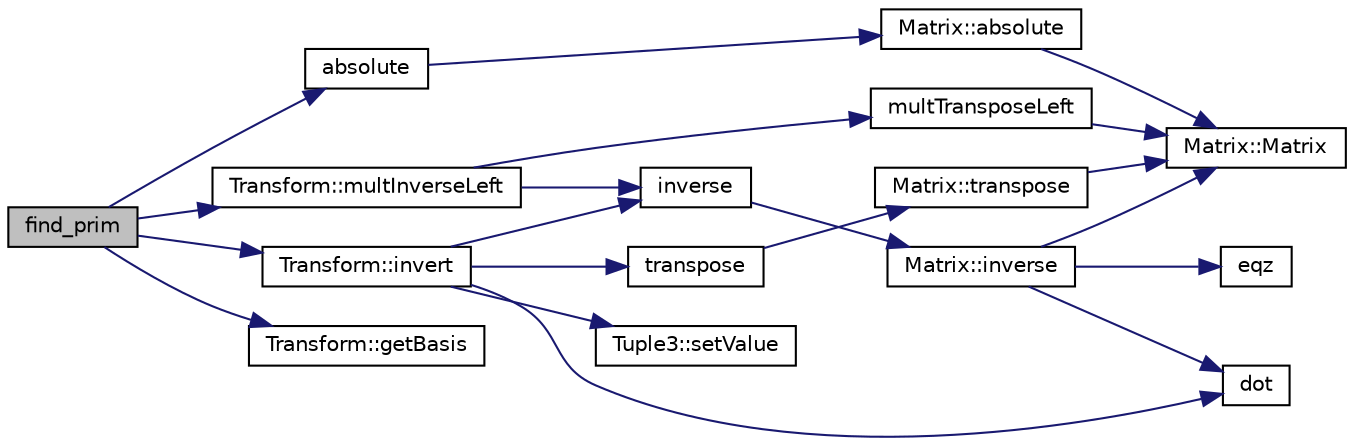 digraph "find_prim"
{
  edge [fontname="Helvetica",fontsize="10",labelfontname="Helvetica",labelfontsize="10"];
  node [fontname="Helvetica",fontsize="10",shape=record];
  rankdir="LR";
  Node1 [label="find_prim",height=0.2,width=0.4,color="black", fillcolor="grey75", style="filled", fontcolor="black"];
  Node1 -> Node2 [color="midnightblue",fontsize="10",style="solid",fontname="Helvetica"];
  Node2 [label="Transform::multInverseLeft",height=0.2,width=0.4,color="black", fillcolor="white", style="filled",URL="$class_transform.html#aee783f6b5eba26a4f088bf4fd0dfa6d1"];
  Node2 -> Node3 [color="midnightblue",fontsize="10",style="solid",fontname="Helvetica"];
  Node3 [label="inverse",height=0.2,width=0.4,color="black", fillcolor="white", style="filled",URL="$_matrix_8h.html#aff21cecb1b3c4d8e3f3d525edebd7d5c"];
  Node3 -> Node4 [color="midnightblue",fontsize="10",style="solid",fontname="Helvetica"];
  Node4 [label="Matrix::inverse",height=0.2,width=0.4,color="black", fillcolor="white", style="filled",URL="$class_matrix.html#a6783f936127313b660c4f67e4455ab05"];
  Node4 -> Node5 [color="midnightblue",fontsize="10",style="solid",fontname="Helvetica"];
  Node5 [label="dot",height=0.2,width=0.4,color="black", fillcolor="white", style="filled",URL="$_quaternion_8h.html#af8cf8caa91dd2209c53a956d41cb26ae"];
  Node4 -> Node6 [color="midnightblue",fontsize="10",style="solid",fontname="Helvetica"];
  Node6 [label="eqz",height=0.2,width=0.4,color="black", fillcolor="white", style="filled",URL="$_basic_8h.html#a665ec20bb54e4ac38c9068f7d18893d2"];
  Node4 -> Node7 [color="midnightblue",fontsize="10",style="solid",fontname="Helvetica"];
  Node7 [label="Matrix::Matrix",height=0.2,width=0.4,color="black", fillcolor="white", style="filled",URL="$class_matrix.html#a2dba13c45127354c9f75ef576f49269b"];
  Node2 -> Node8 [color="midnightblue",fontsize="10",style="solid",fontname="Helvetica"];
  Node8 [label="multTransposeLeft",height=0.2,width=0.4,color="black", fillcolor="white", style="filled",URL="$_matrix_8h.html#ae447bb8255f6de83d3898ec465574e26"];
  Node8 -> Node7 [color="midnightblue",fontsize="10",style="solid",fontname="Helvetica"];
  Node1 -> Node9 [color="midnightblue",fontsize="10",style="solid",fontname="Helvetica"];
  Node9 [label="Transform::invert",height=0.2,width=0.4,color="black", fillcolor="white", style="filled",URL="$class_transform.html#abb59c3d8e5a337bf03173ff37ac67c93"];
  Node9 -> Node3 [color="midnightblue",fontsize="10",style="solid",fontname="Helvetica"];
  Node9 -> Node10 [color="midnightblue",fontsize="10",style="solid",fontname="Helvetica"];
  Node10 [label="transpose",height=0.2,width=0.4,color="black", fillcolor="white", style="filled",URL="$_matrix_8h.html#ae70e63522ef4aa5e6fe6979b295e07e0"];
  Node10 -> Node11 [color="midnightblue",fontsize="10",style="solid",fontname="Helvetica"];
  Node11 [label="Matrix::transpose",height=0.2,width=0.4,color="black", fillcolor="white", style="filled",URL="$class_matrix.html#a9da9f5ee8215491cc54ecc59ddeb3f73"];
  Node11 -> Node7 [color="midnightblue",fontsize="10",style="solid",fontname="Helvetica"];
  Node9 -> Node12 [color="midnightblue",fontsize="10",style="solid",fontname="Helvetica"];
  Node12 [label="Tuple3::setValue",height=0.2,width=0.4,color="black", fillcolor="white", style="filled",URL="$class_tuple3.html#a3ef593aef12718dc19f9cc0acff26491"];
  Node9 -> Node5 [color="midnightblue",fontsize="10",style="solid",fontname="Helvetica"];
  Node1 -> Node13 [color="midnightblue",fontsize="10",style="solid",fontname="Helvetica"];
  Node13 [label="absolute",height=0.2,width=0.4,color="black", fillcolor="white", style="filled",URL="$_matrix_8h.html#a1ad94fcb19323b951ca2f641ea25b9a2"];
  Node13 -> Node14 [color="midnightblue",fontsize="10",style="solid",fontname="Helvetica"];
  Node14 [label="Matrix::absolute",height=0.2,width=0.4,color="black", fillcolor="white", style="filled",URL="$class_matrix.html#a184e79a03b1c09aa3e900f514ebcf900"];
  Node14 -> Node7 [color="midnightblue",fontsize="10",style="solid",fontname="Helvetica"];
  Node1 -> Node15 [color="midnightblue",fontsize="10",style="solid",fontname="Helvetica"];
  Node15 [label="Transform::getBasis",height=0.2,width=0.4,color="black", fillcolor="white", style="filled",URL="$class_transform.html#a8e9a61db370b01cf2c97fc18fc58708d"];
}
